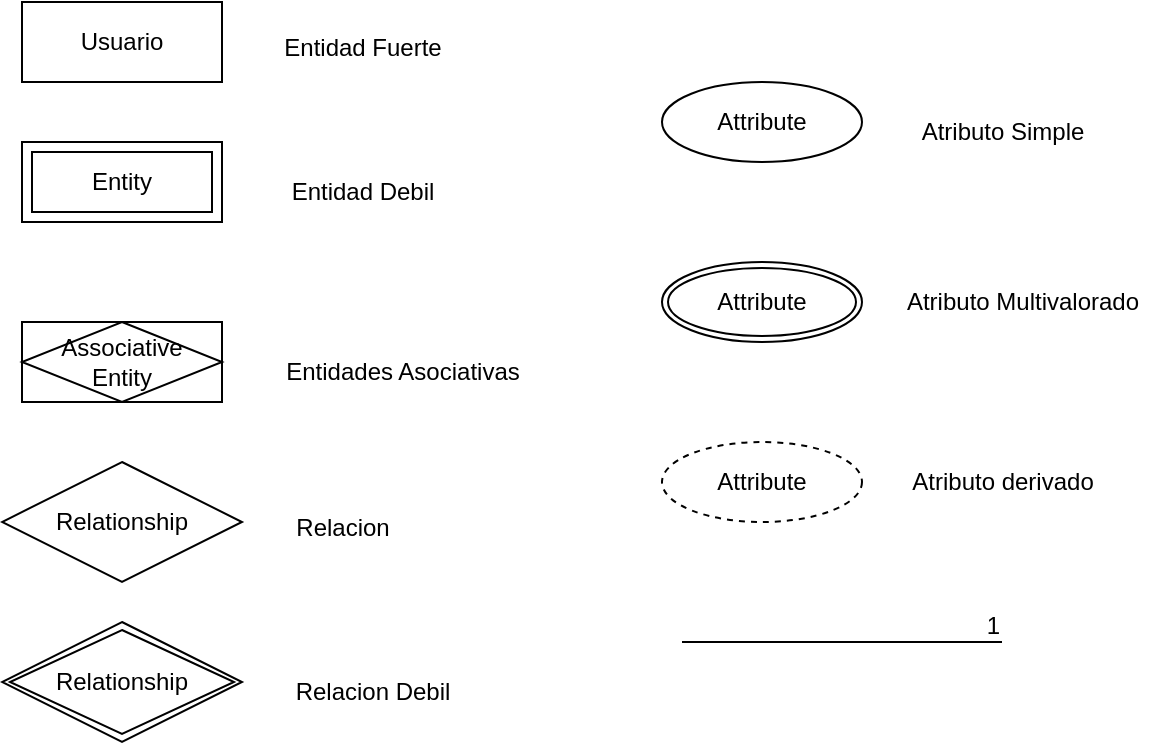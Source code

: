 <mxfile version="22.0.0" type="github" pages="3">
  <diagram name="Simbolos_ER" id="cVkjtcBAUF7eC8NxDQug">
    <mxGraphModel dx="1434" dy="737" grid="1" gridSize="10" guides="1" tooltips="1" connect="1" arrows="1" fold="1" page="1" pageScale="1" pageWidth="827" pageHeight="1169" math="0" shadow="0">
      <root>
        <mxCell id="0" />
        <mxCell id="1" parent="0" />
        <mxCell id="m02qpI_CYT4nxHyqX9F4-1" value="Usuario" style="whiteSpace=wrap;html=1;align=center;" parent="1" vertex="1">
          <mxGeometry x="70" y="120" width="100" height="40" as="geometry" />
        </mxCell>
        <mxCell id="m02qpI_CYT4nxHyqX9F4-2" value="Entidad Fuerte" style="text;html=1;align=center;verticalAlign=middle;resizable=0;points=[];autosize=1;strokeColor=none;fillColor=none;" parent="1" vertex="1">
          <mxGeometry x="190" y="128" width="100" height="30" as="geometry" />
        </mxCell>
        <mxCell id="m02qpI_CYT4nxHyqX9F4-3" value="Entity" style="shape=ext;margin=3;double=1;whiteSpace=wrap;html=1;align=center;" parent="1" vertex="1">
          <mxGeometry x="70" y="190" width="100" height="40" as="geometry" />
        </mxCell>
        <mxCell id="m02qpI_CYT4nxHyqX9F4-5" value="Entidad Debil" style="text;html=1;align=center;verticalAlign=middle;resizable=0;points=[];autosize=1;strokeColor=none;fillColor=none;" parent="1" vertex="1">
          <mxGeometry x="195" y="200" width="90" height="30" as="geometry" />
        </mxCell>
        <mxCell id="m02qpI_CYT4nxHyqX9F4-6" value="Associative&#xa;Entity" style="shape=associativeEntity;whiteSpace=wrap;html=1;align=center;" parent="1" vertex="1">
          <mxGeometry x="70" y="280" width="100" height="40" as="geometry" />
        </mxCell>
        <mxCell id="m02qpI_CYT4nxHyqX9F4-7" value="Entidades Asociativas" style="text;html=1;align=center;verticalAlign=middle;resizable=0;points=[];autosize=1;strokeColor=none;fillColor=none;" parent="1" vertex="1">
          <mxGeometry x="190" y="290" width="140" height="30" as="geometry" />
        </mxCell>
        <mxCell id="m02qpI_CYT4nxHyqX9F4-8" value="Relationship" style="shape=rhombus;double=1;perimeter=rhombusPerimeter;whiteSpace=wrap;html=1;align=center;" parent="1" vertex="1">
          <mxGeometry x="60" y="430" width="120" height="60" as="geometry" />
        </mxCell>
        <mxCell id="m02qpI_CYT4nxHyqX9F4-9" value="Relacion Debil" style="text;html=1;align=center;verticalAlign=middle;resizable=0;points=[];autosize=1;strokeColor=none;fillColor=none;" parent="1" vertex="1">
          <mxGeometry x="195" y="450" width="100" height="30" as="geometry" />
        </mxCell>
        <mxCell id="m02qpI_CYT4nxHyqX9F4-10" value="Relationship" style="shape=rhombus;perimeter=rhombusPerimeter;whiteSpace=wrap;html=1;align=center;" parent="1" vertex="1">
          <mxGeometry x="60" y="350" width="120" height="60" as="geometry" />
        </mxCell>
        <mxCell id="m02qpI_CYT4nxHyqX9F4-11" value="Relacion" style="text;html=1;align=center;verticalAlign=middle;resizable=0;points=[];autosize=1;strokeColor=none;fillColor=none;" parent="1" vertex="1">
          <mxGeometry x="195" y="368" width="70" height="30" as="geometry" />
        </mxCell>
        <mxCell id="m02qpI_CYT4nxHyqX9F4-12" value="Attribute" style="ellipse;whiteSpace=wrap;html=1;align=center;" parent="1" vertex="1">
          <mxGeometry x="390" y="160" width="100" height="40" as="geometry" />
        </mxCell>
        <mxCell id="m02qpI_CYT4nxHyqX9F4-13" value="Atributo Simple" style="text;html=1;align=center;verticalAlign=middle;resizable=0;points=[];autosize=1;strokeColor=none;fillColor=none;" parent="1" vertex="1">
          <mxGeometry x="510" y="170" width="100" height="30" as="geometry" />
        </mxCell>
        <mxCell id="m02qpI_CYT4nxHyqX9F4-15" value="Attribute" style="ellipse;shape=doubleEllipse;margin=3;whiteSpace=wrap;html=1;align=center;" parent="1" vertex="1">
          <mxGeometry x="390" y="250" width="100" height="40" as="geometry" />
        </mxCell>
        <mxCell id="m02qpI_CYT4nxHyqX9F4-16" value="Atributo Multivalorado" style="text;html=1;align=center;verticalAlign=middle;resizable=0;points=[];autosize=1;strokeColor=none;fillColor=none;" parent="1" vertex="1">
          <mxGeometry x="500" y="255" width="140" height="30" as="geometry" />
        </mxCell>
        <mxCell id="m02qpI_CYT4nxHyqX9F4-17" value="Attribute" style="ellipse;whiteSpace=wrap;html=1;align=center;dashed=1;" parent="1" vertex="1">
          <mxGeometry x="390" y="340" width="100" height="40" as="geometry" />
        </mxCell>
        <mxCell id="m02qpI_CYT4nxHyqX9F4-18" value="Atributo derivado" style="text;html=1;align=center;verticalAlign=middle;resizable=0;points=[];autosize=1;strokeColor=none;fillColor=none;" parent="1" vertex="1">
          <mxGeometry x="505" y="345" width="110" height="30" as="geometry" />
        </mxCell>
        <mxCell id="m02qpI_CYT4nxHyqX9F4-19" value="" style="endArrow=none;html=1;rounded=0;" parent="1" edge="1">
          <mxGeometry relative="1" as="geometry">
            <mxPoint x="400" y="440" as="sourcePoint" />
            <mxPoint x="560" y="440" as="targetPoint" />
          </mxGeometry>
        </mxCell>
        <mxCell id="m02qpI_CYT4nxHyqX9F4-20" value="1" style="resizable=0;html=1;whiteSpace=wrap;align=right;verticalAlign=bottom;" parent="m02qpI_CYT4nxHyqX9F4-19" connectable="0" vertex="1">
          <mxGeometry x="1" relative="1" as="geometry" />
        </mxCell>
      </root>
    </mxGraphModel>
  </diagram>
  <diagram id="RIgu0sS2JTLp9x1RoxWl" name="Modelo_ER">
    <mxGraphModel dx="2261" dy="737" grid="1" gridSize="10" guides="1" tooltips="1" connect="1" arrows="1" fold="1" page="1" pageScale="1" pageWidth="827" pageHeight="1169" math="0" shadow="0">
      <root>
        <mxCell id="0" />
        <mxCell id="1" parent="0" />
        <mxCell id="0bzKs-4Wt9bocNh66Tw7-1" value="Usuario" style="whiteSpace=wrap;html=1;align=center;" parent="1" vertex="1">
          <mxGeometry x="-140" y="320" width="100" height="40" as="geometry" />
        </mxCell>
        <mxCell id="0bzKs-4Wt9bocNh66Tw7-7" style="edgeStyle=orthogonalEdgeStyle;rounded=0;orthogonalLoop=1;jettySize=auto;html=1;entryX=0;entryY=0.5;entryDx=0;entryDy=0;endArrow=none;endFill=0;" parent="1" source="0bzKs-4Wt9bocNh66Tw7-3" target="0bzKs-4Wt9bocNh66Tw7-1" edge="1">
          <mxGeometry relative="1" as="geometry" />
        </mxCell>
        <mxCell id="0bzKs-4Wt9bocNh66Tw7-3" value="Nombre" style="ellipse;whiteSpace=wrap;html=1;align=center;" parent="1" vertex="1">
          <mxGeometry x="-210" y="260" width="100" height="40" as="geometry" />
        </mxCell>
        <mxCell id="0bzKs-4Wt9bocNh66Tw7-8" style="edgeStyle=orthogonalEdgeStyle;rounded=0;orthogonalLoop=1;jettySize=auto;html=1;entryX=0.6;entryY=0;entryDx=0;entryDy=0;entryPerimeter=0;endArrow=none;endFill=0;" parent="1" source="0bzKs-4Wt9bocNh66Tw7-4" target="0bzKs-4Wt9bocNh66Tw7-1" edge="1">
          <mxGeometry relative="1" as="geometry" />
        </mxCell>
        <mxCell id="0bzKs-4Wt9bocNh66Tw7-4" value="ApellidoP" style="ellipse;whiteSpace=wrap;html=1;align=center;" parent="1" vertex="1">
          <mxGeometry x="-130" y="210" width="100" height="40" as="geometry" />
        </mxCell>
        <mxCell id="0bzKs-4Wt9bocNh66Tw7-9" style="edgeStyle=orthogonalEdgeStyle;rounded=0;orthogonalLoop=1;jettySize=auto;html=1;entryX=0.8;entryY=-0.01;entryDx=0;entryDy=0;entryPerimeter=0;endArrow=none;endFill=0;" parent="1" source="0bzKs-4Wt9bocNh66Tw7-5" target="0bzKs-4Wt9bocNh66Tw7-1" edge="1">
          <mxGeometry relative="1" as="geometry">
            <Array as="points">
              <mxPoint x="40" y="270" />
              <mxPoint x="-60" y="270" />
            </Array>
          </mxGeometry>
        </mxCell>
        <mxCell id="0bzKs-4Wt9bocNh66Tw7-5" value="ApellidoM" style="ellipse;whiteSpace=wrap;html=1;align=center;" parent="1" vertex="1">
          <mxGeometry x="-10" y="220" width="100" height="40" as="geometry" />
        </mxCell>
        <mxCell id="0bzKs-4Wt9bocNh66Tw7-11" style="edgeStyle=orthogonalEdgeStyle;rounded=0;orthogonalLoop=1;jettySize=auto;html=1;entryX=0;entryY=0.5;entryDx=0;entryDy=0;endArrow=none;endFill=0;" parent="1" source="0bzKs-4Wt9bocNh66Tw7-10" target="0bzKs-4Wt9bocNh66Tw7-1" edge="1">
          <mxGeometry relative="1" as="geometry" />
        </mxCell>
        <mxCell id="0bzKs-4Wt9bocNh66Tw7-10" value="&lt;span style=&quot;border-bottom: 1px dotted&quot;&gt;Id_Usuario&lt;/span&gt;" style="ellipse;whiteSpace=wrap;html=1;align=center;" parent="1" vertex="1">
          <mxGeometry x="-310" y="320" width="100" height="40" as="geometry" />
        </mxCell>
        <mxCell id="ul-bLgWcEzjLNehGDBCW-4" style="edgeStyle=orthogonalEdgeStyle;rounded=0;orthogonalLoop=1;jettySize=auto;html=1;entryX=1;entryY=0.5;entryDx=0;entryDy=0;endArrow=none;endFill=0;" edge="1" parent="1" source="ul-bLgWcEzjLNehGDBCW-3" target="0bzKs-4Wt9bocNh66Tw7-1">
          <mxGeometry relative="1" as="geometry" />
        </mxCell>
        <mxCell id="ul-bLgWcEzjLNehGDBCW-3" value="imagen" style="ellipse;shape=doubleEllipse;margin=3;whiteSpace=wrap;html=1;align=center;" vertex="1" parent="1">
          <mxGeometry x="30" y="290" width="100" height="40" as="geometry" />
        </mxCell>
        <mxCell id="ul-bLgWcEzjLNehGDBCW-6" style="edgeStyle=orthogonalEdgeStyle;rounded=0;orthogonalLoop=1;jettySize=auto;html=1;entryX=1;entryY=0.5;entryDx=0;entryDy=0;endArrow=none;endFill=0;" edge="1" parent="1" source="ul-bLgWcEzjLNehGDBCW-5" target="0bzKs-4Wt9bocNh66Tw7-1">
          <mxGeometry relative="1" as="geometry" />
        </mxCell>
        <mxCell id="ul-bLgWcEzjLNehGDBCW-5" value="UserName" style="ellipse;whiteSpace=wrap;html=1;align=center;" vertex="1" parent="1">
          <mxGeometry x="30" y="370" width="100" height="40" as="geometry" />
        </mxCell>
        <mxCell id="ul-bLgWcEzjLNehGDBCW-8" style="edgeStyle=orthogonalEdgeStyle;rounded=0;orthogonalLoop=1;jettySize=auto;html=1;entryX=1;entryY=0.5;entryDx=0;entryDy=0;endArrow=none;endFill=0;" edge="1" parent="1" source="ul-bLgWcEzjLNehGDBCW-7" target="0bzKs-4Wt9bocNh66Tw7-1">
          <mxGeometry relative="1" as="geometry">
            <Array as="points">
              <mxPoint x="-10" y="450" />
              <mxPoint x="-10" y="340" />
            </Array>
          </mxGeometry>
        </mxCell>
        <mxCell id="ul-bLgWcEzjLNehGDBCW-7" value="Password" style="ellipse;whiteSpace=wrap;html=1;align=center;" vertex="1" parent="1">
          <mxGeometry x="40" y="430" width="100" height="40" as="geometry" />
        </mxCell>
        <mxCell id="ul-bLgWcEzjLNehGDBCW-19" style="edgeStyle=orthogonalEdgeStyle;rounded=0;orthogonalLoop=1;jettySize=auto;html=1;entryX=0;entryY=0.5;entryDx=0;entryDy=0;endArrow=none;endFill=0;" edge="1" parent="1" source="ul-bLgWcEzjLNehGDBCW-9" target="ul-bLgWcEzjLNehGDBCW-17">
          <mxGeometry relative="1" as="geometry" />
        </mxCell>
        <mxCell id="ul-bLgWcEzjLNehGDBCW-9" value="TUsuario" style="whiteSpace=wrap;html=1;align=center;" vertex="1" parent="1">
          <mxGeometry x="-210" y="740" width="100" height="40" as="geometry" />
        </mxCell>
        <mxCell id="ul-bLgWcEzjLNehGDBCW-16" style="edgeStyle=orthogonalEdgeStyle;rounded=0;orthogonalLoop=1;jettySize=auto;html=1;entryX=0;entryY=0.5;entryDx=0;entryDy=0;endArrow=none;endFill=0;" edge="1" parent="1" source="ul-bLgWcEzjLNehGDBCW-11" target="ul-bLgWcEzjLNehGDBCW-9">
          <mxGeometry relative="1" as="geometry" />
        </mxCell>
        <mxCell id="ul-bLgWcEzjLNehGDBCW-11" value="&lt;span style=&quot;border-bottom: 1px dotted&quot;&gt;Id_TUsuario&lt;/span&gt;" style="ellipse;whiteSpace=wrap;html=1;align=center;" vertex="1" parent="1">
          <mxGeometry x="-360" y="740" width="100" height="40" as="geometry" />
        </mxCell>
        <mxCell id="ul-bLgWcEzjLNehGDBCW-13" style="edgeStyle=orthogonalEdgeStyle;rounded=0;orthogonalLoop=1;jettySize=auto;html=1;entryX=0.5;entryY=0;entryDx=0;entryDy=0;endArrow=none;endFill=0;" edge="1" parent="1" source="ul-bLgWcEzjLNehGDBCW-12" target="ul-bLgWcEzjLNehGDBCW-9">
          <mxGeometry relative="1" as="geometry" />
        </mxCell>
        <mxCell id="ul-bLgWcEzjLNehGDBCW-12" value="&lt;span style=&quot;border-bottom: 1px dotted&quot;&gt;Id_Usuario&lt;/span&gt;" style="ellipse;whiteSpace=wrap;html=1;align=center;" vertex="1" parent="1">
          <mxGeometry x="-320" y="670" width="100" height="40" as="geometry" />
        </mxCell>
        <mxCell id="ul-bLgWcEzjLNehGDBCW-15" value="Fk" style="text;strokeColor=none;fillColor=none;spacingLeft=4;spacingRight=4;overflow=hidden;rotatable=0;points=[[0,0.5],[1,0.5]];portConstraint=eastwest;fontSize=12;whiteSpace=wrap;html=1;" vertex="1" parent="1">
          <mxGeometry x="-210" y="670" width="40" height="30" as="geometry" />
        </mxCell>
        <mxCell id="ul-bLgWcEzjLNehGDBCW-17" value="Descripcion" style="ellipse;whiteSpace=wrap;html=1;align=center;" vertex="1" parent="1">
          <mxGeometry x="-40" y="740" width="100" height="40" as="geometry" />
        </mxCell>
        <mxCell id="ul-bLgWcEzjLNehGDBCW-24" style="edgeStyle=orthogonalEdgeStyle;rounded=0;orthogonalLoop=1;jettySize=auto;html=1;exitX=0.5;exitY=1;exitDx=0;exitDy=0;endArrow=baseDash;endFill=0;startArrow=baseDash;startFill=0;" edge="1" parent="1" source="ul-bLgWcEzjLNehGDBCW-20">
          <mxGeometry relative="1" as="geometry">
            <mxPoint x="-160" y="740" as="targetPoint" />
            <Array as="points">
              <mxPoint x="-100" y="665" />
              <mxPoint x="-159" y="665" />
            </Array>
          </mxGeometry>
        </mxCell>
        <mxCell id="ul-bLgWcEzjLNehGDBCW-20" value="tiene" style="shape=rhombus;perimeter=rhombusPerimeter;whiteSpace=wrap;html=1;align=center;" vertex="1" parent="1">
          <mxGeometry x="-160" y="530" width="120" height="60" as="geometry" />
        </mxCell>
        <mxCell id="ul-bLgWcEzjLNehGDBCW-23" style="edgeStyle=orthogonalEdgeStyle;rounded=0;orthogonalLoop=1;jettySize=auto;html=1;endArrow=baseDash;endFill=0;startArrow=baseDash;startFill=0;" edge="1" parent="1" source="ul-bLgWcEzjLNehGDBCW-20" target="0bzKs-4Wt9bocNh66Tw7-1">
          <mxGeometry relative="1" as="geometry">
            <Array as="points">
              <mxPoint x="-100" y="445" />
              <mxPoint x="-90" y="445" />
            </Array>
          </mxGeometry>
        </mxCell>
        <mxCell id="PXQCIEbGpo91oYwYDE__-2" style="edgeStyle=orthogonalEdgeStyle;rounded=0;orthogonalLoop=1;jettySize=auto;html=1;endArrow=none;endFill=0;" edge="1" parent="1" source="PXQCIEbGpo91oYwYDE__-1">
          <mxGeometry relative="1" as="geometry">
            <mxPoint x="-90" y="360" as="targetPoint" />
          </mxGeometry>
        </mxCell>
        <mxCell id="PXQCIEbGpo91oYwYDE__-1" value="&lt;span style=&quot;border-bottom: 1px dotted&quot;&gt;Id_TUsuario&lt;/span&gt;" style="ellipse;whiteSpace=wrap;html=1;align=center;" vertex="1" parent="1">
          <mxGeometry x="-290" y="390" width="100" height="40" as="geometry" />
        </mxCell>
      </root>
    </mxGraphModel>
  </diagram>
  <diagram id="aNYn405VpwIf-OyffdiC" name="Modelo RE">
    <mxGraphModel dx="1434" dy="737" grid="1" gridSize="10" guides="1" tooltips="1" connect="1" arrows="1" fold="1" page="1" pageScale="1" pageWidth="827" pageHeight="1169" math="0" shadow="0">
      <root>
        <mxCell id="0" />
        <mxCell id="1" parent="0" />
        <mxCell id="Hv20LdflIIcApQNVloJD-1" value="usuario" style="shape=table;startSize=30;container=1;collapsible=1;childLayout=tableLayout;fixedRows=1;rowLines=0;fontStyle=1;align=center;resizeLast=1;html=1;" vertex="1" parent="1">
          <mxGeometry x="130" y="170" width="180" height="270" as="geometry" />
        </mxCell>
        <mxCell id="Hv20LdflIIcApQNVloJD-2" value="" style="shape=tableRow;horizontal=0;startSize=0;swimlaneHead=0;swimlaneBody=0;fillColor=none;collapsible=0;dropTarget=0;points=[[0,0.5],[1,0.5]];portConstraint=eastwest;top=0;left=0;right=0;bottom=1;" vertex="1" parent="Hv20LdflIIcApQNVloJD-1">
          <mxGeometry y="30" width="180" height="30" as="geometry" />
        </mxCell>
        <mxCell id="Hv20LdflIIcApQNVloJD-3" value="PK" style="shape=partialRectangle;connectable=0;fillColor=none;top=0;left=0;bottom=0;right=0;fontStyle=1;overflow=hidden;whiteSpace=wrap;html=1;" vertex="1" parent="Hv20LdflIIcApQNVloJD-2">
          <mxGeometry width="30" height="30" as="geometry">
            <mxRectangle width="30" height="30" as="alternateBounds" />
          </mxGeometry>
        </mxCell>
        <mxCell id="Hv20LdflIIcApQNVloJD-4" value="Id_Usuario" style="shape=partialRectangle;connectable=0;fillColor=none;top=0;left=0;bottom=0;right=0;align=left;spacingLeft=6;fontStyle=5;overflow=hidden;whiteSpace=wrap;html=1;" vertex="1" parent="Hv20LdflIIcApQNVloJD-2">
          <mxGeometry x="30" width="150" height="30" as="geometry">
            <mxRectangle width="150" height="30" as="alternateBounds" />
          </mxGeometry>
        </mxCell>
        <mxCell id="Hv20LdflIIcApQNVloJD-5" value="" style="shape=tableRow;horizontal=0;startSize=0;swimlaneHead=0;swimlaneBody=0;fillColor=none;collapsible=0;dropTarget=0;points=[[0,0.5],[1,0.5]];portConstraint=eastwest;top=0;left=0;right=0;bottom=0;" vertex="1" parent="Hv20LdflIIcApQNVloJD-1">
          <mxGeometry y="60" width="180" height="30" as="geometry" />
        </mxCell>
        <mxCell id="Hv20LdflIIcApQNVloJD-6" value="" style="shape=partialRectangle;connectable=0;fillColor=none;top=0;left=0;bottom=0;right=0;editable=1;overflow=hidden;whiteSpace=wrap;html=1;" vertex="1" parent="Hv20LdflIIcApQNVloJD-5">
          <mxGeometry width="30" height="30" as="geometry">
            <mxRectangle width="30" height="30" as="alternateBounds" />
          </mxGeometry>
        </mxCell>
        <mxCell id="Hv20LdflIIcApQNVloJD-7" value="Nombre" style="shape=partialRectangle;connectable=0;fillColor=none;top=0;left=0;bottom=0;right=0;align=left;spacingLeft=6;overflow=hidden;whiteSpace=wrap;html=1;" vertex="1" parent="Hv20LdflIIcApQNVloJD-5">
          <mxGeometry x="30" width="150" height="30" as="geometry">
            <mxRectangle width="150" height="30" as="alternateBounds" />
          </mxGeometry>
        </mxCell>
        <mxCell id="Hv20LdflIIcApQNVloJD-8" value="" style="shape=tableRow;horizontal=0;startSize=0;swimlaneHead=0;swimlaneBody=0;fillColor=none;collapsible=0;dropTarget=0;points=[[0,0.5],[1,0.5]];portConstraint=eastwest;top=0;left=0;right=0;bottom=0;" vertex="1" parent="Hv20LdflIIcApQNVloJD-1">
          <mxGeometry y="90" width="180" height="30" as="geometry" />
        </mxCell>
        <mxCell id="Hv20LdflIIcApQNVloJD-9" value="" style="shape=partialRectangle;connectable=0;fillColor=none;top=0;left=0;bottom=0;right=0;editable=1;overflow=hidden;whiteSpace=wrap;html=1;" vertex="1" parent="Hv20LdflIIcApQNVloJD-8">
          <mxGeometry width="30" height="30" as="geometry">
            <mxRectangle width="30" height="30" as="alternateBounds" />
          </mxGeometry>
        </mxCell>
        <mxCell id="Hv20LdflIIcApQNVloJD-10" value="ApellidoP" style="shape=partialRectangle;connectable=0;fillColor=none;top=0;left=0;bottom=0;right=0;align=left;spacingLeft=6;overflow=hidden;whiteSpace=wrap;html=1;" vertex="1" parent="Hv20LdflIIcApQNVloJD-8">
          <mxGeometry x="30" width="150" height="30" as="geometry">
            <mxRectangle width="150" height="30" as="alternateBounds" />
          </mxGeometry>
        </mxCell>
        <mxCell id="Hv20LdflIIcApQNVloJD-11" value="" style="shape=tableRow;horizontal=0;startSize=0;swimlaneHead=0;swimlaneBody=0;fillColor=none;collapsible=0;dropTarget=0;points=[[0,0.5],[1,0.5]];portConstraint=eastwest;top=0;left=0;right=0;bottom=0;" vertex="1" parent="Hv20LdflIIcApQNVloJD-1">
          <mxGeometry y="120" width="180" height="30" as="geometry" />
        </mxCell>
        <mxCell id="Hv20LdflIIcApQNVloJD-12" value="" style="shape=partialRectangle;connectable=0;fillColor=none;top=0;left=0;bottom=0;right=0;editable=1;overflow=hidden;whiteSpace=wrap;html=1;" vertex="1" parent="Hv20LdflIIcApQNVloJD-11">
          <mxGeometry width="30" height="30" as="geometry">
            <mxRectangle width="30" height="30" as="alternateBounds" />
          </mxGeometry>
        </mxCell>
        <mxCell id="Hv20LdflIIcApQNVloJD-13" value="ApellidoM" style="shape=partialRectangle;connectable=0;fillColor=none;top=0;left=0;bottom=0;right=0;align=left;spacingLeft=6;overflow=hidden;whiteSpace=wrap;html=1;" vertex="1" parent="Hv20LdflIIcApQNVloJD-11">
          <mxGeometry x="30" width="150" height="30" as="geometry">
            <mxRectangle width="150" height="30" as="alternateBounds" />
          </mxGeometry>
        </mxCell>
        <mxCell id="kg_wzmpMgSRVNBPegRBi-1" value="" style="shape=tableRow;horizontal=0;startSize=0;swimlaneHead=0;swimlaneBody=0;fillColor=none;collapsible=0;dropTarget=0;points=[[0,0.5],[1,0.5]];portConstraint=eastwest;top=0;left=0;right=0;bottom=0;" vertex="1" parent="Hv20LdflIIcApQNVloJD-1">
          <mxGeometry y="150" width="180" height="30" as="geometry" />
        </mxCell>
        <mxCell id="kg_wzmpMgSRVNBPegRBi-2" value="" style="shape=partialRectangle;connectable=0;fillColor=none;top=0;left=0;bottom=0;right=0;editable=1;overflow=hidden;whiteSpace=wrap;html=1;" vertex="1" parent="kg_wzmpMgSRVNBPegRBi-1">
          <mxGeometry width="30" height="30" as="geometry">
            <mxRectangle width="30" height="30" as="alternateBounds" />
          </mxGeometry>
        </mxCell>
        <mxCell id="kg_wzmpMgSRVNBPegRBi-3" value="UserName" style="shape=partialRectangle;connectable=0;fillColor=none;top=0;left=0;bottom=0;right=0;align=left;spacingLeft=6;overflow=hidden;whiteSpace=wrap;html=1;" vertex="1" parent="kg_wzmpMgSRVNBPegRBi-1">
          <mxGeometry x="30" width="150" height="30" as="geometry">
            <mxRectangle width="150" height="30" as="alternateBounds" />
          </mxGeometry>
        </mxCell>
        <mxCell id="kg_wzmpMgSRVNBPegRBi-4" value="" style="shape=tableRow;horizontal=0;startSize=0;swimlaneHead=0;swimlaneBody=0;fillColor=none;collapsible=0;dropTarget=0;points=[[0,0.5],[1,0.5]];portConstraint=eastwest;top=0;left=0;right=0;bottom=0;" vertex="1" parent="Hv20LdflIIcApQNVloJD-1">
          <mxGeometry y="180" width="180" height="30" as="geometry" />
        </mxCell>
        <mxCell id="kg_wzmpMgSRVNBPegRBi-5" value="" style="shape=partialRectangle;connectable=0;fillColor=none;top=0;left=0;bottom=0;right=0;editable=1;overflow=hidden;whiteSpace=wrap;html=1;" vertex="1" parent="kg_wzmpMgSRVNBPegRBi-4">
          <mxGeometry width="30" height="30" as="geometry">
            <mxRectangle width="30" height="30" as="alternateBounds" />
          </mxGeometry>
        </mxCell>
        <mxCell id="kg_wzmpMgSRVNBPegRBi-6" value="Password" style="shape=partialRectangle;connectable=0;fillColor=none;top=0;left=0;bottom=0;right=0;align=left;spacingLeft=6;overflow=hidden;whiteSpace=wrap;html=1;" vertex="1" parent="kg_wzmpMgSRVNBPegRBi-4">
          <mxGeometry x="30" width="150" height="30" as="geometry">
            <mxRectangle width="150" height="30" as="alternateBounds" />
          </mxGeometry>
        </mxCell>
        <mxCell id="u2ovWTXdq78CGXPYGeH5-1" value="" style="shape=tableRow;horizontal=0;startSize=0;swimlaneHead=0;swimlaneBody=0;fillColor=none;collapsible=0;dropTarget=0;points=[[0,0.5],[1,0.5]];portConstraint=eastwest;top=0;left=0;right=0;bottom=0;" vertex="1" parent="Hv20LdflIIcApQNVloJD-1">
          <mxGeometry y="210" width="180" height="30" as="geometry" />
        </mxCell>
        <mxCell id="u2ovWTXdq78CGXPYGeH5-2" value="" style="shape=partialRectangle;connectable=0;fillColor=none;top=0;left=0;bottom=0;right=0;editable=1;overflow=hidden;whiteSpace=wrap;html=1;" vertex="1" parent="u2ovWTXdq78CGXPYGeH5-1">
          <mxGeometry width="30" height="30" as="geometry">
            <mxRectangle width="30" height="30" as="alternateBounds" />
          </mxGeometry>
        </mxCell>
        <mxCell id="u2ovWTXdq78CGXPYGeH5-3" value="Imagen" style="shape=partialRectangle;connectable=0;fillColor=none;top=0;left=0;bottom=0;right=0;align=left;spacingLeft=6;overflow=hidden;whiteSpace=wrap;html=1;" vertex="1" parent="u2ovWTXdq78CGXPYGeH5-1">
          <mxGeometry x="30" width="150" height="30" as="geometry">
            <mxRectangle width="150" height="30" as="alternateBounds" />
          </mxGeometry>
        </mxCell>
        <mxCell id="n8RbR3gNPiDHtGTxdB9M-1" value="" style="shape=tableRow;horizontal=0;startSize=0;swimlaneHead=0;swimlaneBody=0;fillColor=none;collapsible=0;dropTarget=0;points=[[0,0.5],[1,0.5]];portConstraint=eastwest;top=0;left=0;right=0;bottom=0;" vertex="1" parent="Hv20LdflIIcApQNVloJD-1">
          <mxGeometry y="240" width="180" height="30" as="geometry" />
        </mxCell>
        <mxCell id="n8RbR3gNPiDHtGTxdB9M-2" value="" style="shape=partialRectangle;connectable=0;fillColor=none;top=0;left=0;bottom=0;right=0;editable=1;overflow=hidden;whiteSpace=wrap;html=1;" vertex="1" parent="n8RbR3gNPiDHtGTxdB9M-1">
          <mxGeometry width="30" height="30" as="geometry">
            <mxRectangle width="30" height="30" as="alternateBounds" />
          </mxGeometry>
        </mxCell>
        <mxCell id="n8RbR3gNPiDHtGTxdB9M-3" value="Id_Tusuario" style="shape=partialRectangle;connectable=0;fillColor=none;top=0;left=0;bottom=0;right=0;align=left;spacingLeft=6;overflow=hidden;whiteSpace=wrap;html=1;" vertex="1" parent="n8RbR3gNPiDHtGTxdB9M-1">
          <mxGeometry x="30" width="150" height="30" as="geometry">
            <mxRectangle width="150" height="30" as="alternateBounds" />
          </mxGeometry>
        </mxCell>
        <mxCell id="2LCeR6hDmiwWpaevYrQh-4" value="Int" style="text;html=1;align=center;verticalAlign=middle;resizable=0;points=[];autosize=1;strokeColor=none;fillColor=none;" vertex="1" parent="1">
          <mxGeometry x="80" y="198" width="40" height="30" as="geometry" />
        </mxCell>
        <mxCell id="QjHxfhZz_MWx7zA6xXd_-1" value="Varchar(55)&amp;nbsp;" style="text;html=1;align=center;verticalAlign=middle;resizable=0;points=[];autosize=1;strokeColor=none;fillColor=none;" vertex="1" parent="1">
          <mxGeometry x="50" y="229" width="90" height="30" as="geometry" />
        </mxCell>
        <mxCell id="QjHxfhZz_MWx7zA6xXd_-2" value="Varchar(55)&amp;nbsp;" style="text;html=1;align=center;verticalAlign=middle;resizable=0;points=[];autosize=1;strokeColor=none;fillColor=none;" vertex="1" parent="1">
          <mxGeometry x="50" y="260" width="90" height="30" as="geometry" />
        </mxCell>
        <mxCell id="u2ovWTXdq78CGXPYGeH5-4" value="Varchar(55)&amp;nbsp;" style="text;html=1;align=center;verticalAlign=middle;resizable=0;points=[];autosize=1;strokeColor=none;fillColor=none;" vertex="1" parent="1">
          <mxGeometry x="50" y="290" width="90" height="30" as="geometry" />
        </mxCell>
        <mxCell id="u2ovWTXdq78CGXPYGeH5-5" value="Varchar(55)&amp;nbsp;" style="text;html=1;align=center;verticalAlign=middle;resizable=0;points=[];autosize=1;strokeColor=none;fillColor=none;" vertex="1" parent="1">
          <mxGeometry x="50" y="320" width="90" height="30" as="geometry" />
        </mxCell>
        <mxCell id="u2ovWTXdq78CGXPYGeH5-6" value="Varchar(255)&amp;nbsp;" style="text;html=1;align=center;verticalAlign=middle;resizable=0;points=[];autosize=1;strokeColor=none;fillColor=none;" vertex="1" parent="1">
          <mxGeometry x="40" y="350" width="100" height="30" as="geometry" />
        </mxCell>
        <mxCell id="u2ovWTXdq78CGXPYGeH5-7" value="Varchar(255)&amp;nbsp;" style="text;html=1;align=center;verticalAlign=middle;resizable=0;points=[];autosize=1;strokeColor=none;fillColor=none;" vertex="1" parent="1">
          <mxGeometry x="40" y="380" width="100" height="30" as="geometry" />
        </mxCell>
        <mxCell id="n8RbR3gNPiDHtGTxdB9M-4" value="FK" style="shape=partialRectangle;connectable=0;fillColor=none;top=0;left=0;bottom=0;right=0;fontStyle=1;overflow=hidden;whiteSpace=wrap;html=1;" vertex="1" parent="1">
          <mxGeometry x="130" y="410" width="30" height="30" as="geometry">
            <mxRectangle width="30" height="30" as="alternateBounds" />
          </mxGeometry>
        </mxCell>
        <mxCell id="n8RbR3gNPiDHtGTxdB9M-5" value="Int" style="text;html=1;align=center;verticalAlign=middle;resizable=0;points=[];autosize=1;strokeColor=none;fillColor=none;" vertex="1" parent="1">
          <mxGeometry x="90" y="410" width="40" height="30" as="geometry" />
        </mxCell>
        <mxCell id="Av43mC-0wbzD8uCjvuPC-1" value="Tusuario" style="shape=table;startSize=30;container=1;collapsible=1;childLayout=tableLayout;fixedRows=1;rowLines=0;fontStyle=1;align=center;resizeLast=1;html=1;" vertex="1" parent="1">
          <mxGeometry x="370" y="330" width="180" height="150" as="geometry" />
        </mxCell>
        <mxCell id="Av43mC-0wbzD8uCjvuPC-2" value="" style="shape=tableRow;horizontal=0;startSize=0;swimlaneHead=0;swimlaneBody=0;fillColor=none;collapsible=0;dropTarget=0;points=[[0,0.5],[1,0.5]];portConstraint=eastwest;top=0;left=0;right=0;bottom=1;" vertex="1" parent="Av43mC-0wbzD8uCjvuPC-1">
          <mxGeometry y="30" width="180" height="30" as="geometry" />
        </mxCell>
        <mxCell id="Av43mC-0wbzD8uCjvuPC-3" value="PK" style="shape=partialRectangle;connectable=0;fillColor=none;top=0;left=0;bottom=0;right=0;fontStyle=1;overflow=hidden;whiteSpace=wrap;html=1;" vertex="1" parent="Av43mC-0wbzD8uCjvuPC-2">
          <mxGeometry width="30" height="30" as="geometry">
            <mxRectangle width="30" height="30" as="alternateBounds" />
          </mxGeometry>
        </mxCell>
        <mxCell id="Av43mC-0wbzD8uCjvuPC-4" value="Id_Tusuario" style="shape=partialRectangle;connectable=0;fillColor=none;top=0;left=0;bottom=0;right=0;align=left;spacingLeft=6;fontStyle=5;overflow=hidden;whiteSpace=wrap;html=1;" vertex="1" parent="Av43mC-0wbzD8uCjvuPC-2">
          <mxGeometry x="30" width="150" height="30" as="geometry">
            <mxRectangle width="150" height="30" as="alternateBounds" />
          </mxGeometry>
        </mxCell>
        <mxCell id="Av43mC-0wbzD8uCjvuPC-5" value="" style="shape=tableRow;horizontal=0;startSize=0;swimlaneHead=0;swimlaneBody=0;fillColor=none;collapsible=0;dropTarget=0;points=[[0,0.5],[1,0.5]];portConstraint=eastwest;top=0;left=0;right=0;bottom=0;" vertex="1" parent="Av43mC-0wbzD8uCjvuPC-1">
          <mxGeometry y="60" width="180" height="30" as="geometry" />
        </mxCell>
        <mxCell id="Av43mC-0wbzD8uCjvuPC-6" value="" style="shape=partialRectangle;connectable=0;fillColor=none;top=0;left=0;bottom=0;right=0;editable=1;overflow=hidden;whiteSpace=wrap;html=1;" vertex="1" parent="Av43mC-0wbzD8uCjvuPC-5">
          <mxGeometry width="30" height="30" as="geometry">
            <mxRectangle width="30" height="30" as="alternateBounds" />
          </mxGeometry>
        </mxCell>
        <mxCell id="Av43mC-0wbzD8uCjvuPC-7" value="Id_Usuario" style="shape=partialRectangle;connectable=0;fillColor=none;top=0;left=0;bottom=0;right=0;align=left;spacingLeft=6;overflow=hidden;whiteSpace=wrap;html=1;" vertex="1" parent="Av43mC-0wbzD8uCjvuPC-5">
          <mxGeometry x="30" width="150" height="30" as="geometry">
            <mxRectangle width="150" height="30" as="alternateBounds" />
          </mxGeometry>
        </mxCell>
        <mxCell id="Av43mC-0wbzD8uCjvuPC-8" value="" style="shape=tableRow;horizontal=0;startSize=0;swimlaneHead=0;swimlaneBody=0;fillColor=none;collapsible=0;dropTarget=0;points=[[0,0.5],[1,0.5]];portConstraint=eastwest;top=0;left=0;right=0;bottom=0;" vertex="1" parent="Av43mC-0wbzD8uCjvuPC-1">
          <mxGeometry y="90" width="180" height="30" as="geometry" />
        </mxCell>
        <mxCell id="Av43mC-0wbzD8uCjvuPC-9" value="" style="shape=partialRectangle;connectable=0;fillColor=none;top=0;left=0;bottom=0;right=0;editable=1;overflow=hidden;whiteSpace=wrap;html=1;" vertex="1" parent="Av43mC-0wbzD8uCjvuPC-8">
          <mxGeometry width="30" height="30" as="geometry">
            <mxRectangle width="30" height="30" as="alternateBounds" />
          </mxGeometry>
        </mxCell>
        <mxCell id="Av43mC-0wbzD8uCjvuPC-10" value="Descripcion" style="shape=partialRectangle;connectable=0;fillColor=none;top=0;left=0;bottom=0;right=0;align=left;spacingLeft=6;overflow=hidden;whiteSpace=wrap;html=1;" vertex="1" parent="Av43mC-0wbzD8uCjvuPC-8">
          <mxGeometry x="30" width="150" height="30" as="geometry">
            <mxRectangle width="150" height="30" as="alternateBounds" />
          </mxGeometry>
        </mxCell>
        <mxCell id="Av43mC-0wbzD8uCjvuPC-11" value="" style="shape=tableRow;horizontal=0;startSize=0;swimlaneHead=0;swimlaneBody=0;fillColor=none;collapsible=0;dropTarget=0;points=[[0,0.5],[1,0.5]];portConstraint=eastwest;top=0;left=0;right=0;bottom=0;" vertex="1" parent="Av43mC-0wbzD8uCjvuPC-1">
          <mxGeometry y="120" width="180" height="30" as="geometry" />
        </mxCell>
        <mxCell id="Av43mC-0wbzD8uCjvuPC-12" value="" style="shape=partialRectangle;connectable=0;fillColor=none;top=0;left=0;bottom=0;right=0;editable=1;overflow=hidden;whiteSpace=wrap;html=1;" vertex="1" parent="Av43mC-0wbzD8uCjvuPC-11">
          <mxGeometry width="30" height="30" as="geometry">
            <mxRectangle width="30" height="30" as="alternateBounds" />
          </mxGeometry>
        </mxCell>
        <mxCell id="Av43mC-0wbzD8uCjvuPC-13" value="" style="shape=partialRectangle;connectable=0;fillColor=none;top=0;left=0;bottom=0;right=0;align=left;spacingLeft=6;overflow=hidden;whiteSpace=wrap;html=1;" vertex="1" parent="Av43mC-0wbzD8uCjvuPC-11">
          <mxGeometry x="30" width="150" height="30" as="geometry">
            <mxRectangle width="150" height="30" as="alternateBounds" />
          </mxGeometry>
        </mxCell>
        <mxCell id="6ZuWcjOfMpH37ZdQIuzV-1" value="Int" style="text;html=1;align=center;verticalAlign=middle;resizable=0;points=[];autosize=1;strokeColor=none;fillColor=none;" vertex="1" parent="1">
          <mxGeometry x="330" y="360" width="40" height="30" as="geometry" />
        </mxCell>
        <mxCell id="6ZuWcjOfMpH37ZdQIuzV-2" value="Int" style="text;html=1;align=center;verticalAlign=middle;resizable=0;points=[];autosize=1;strokeColor=none;fillColor=none;" vertex="1" parent="1">
          <mxGeometry x="330" y="390" width="40" height="30" as="geometry" />
        </mxCell>
        <mxCell id="6ZuWcjOfMpH37ZdQIuzV-3" value="FK" style="shape=partialRectangle;connectable=0;fillColor=none;top=0;left=0;bottom=0;right=0;fontStyle=1;overflow=hidden;whiteSpace=wrap;html=1;" vertex="1" parent="1">
          <mxGeometry x="370" y="390" width="30" height="30" as="geometry">
            <mxRectangle width="30" height="30" as="alternateBounds" />
          </mxGeometry>
        </mxCell>
        <mxCell id="6ZuWcjOfMpH37ZdQIuzV-4" style="edgeStyle=orthogonalEdgeStyle;rounded=0;orthogonalLoop=1;jettySize=auto;html=1;startArrow=ERone;startFill=0;endArrow=ERone;endFill=0;" edge="1" parent="1" source="Hv20LdflIIcApQNVloJD-2" target="Av43mC-0wbzD8uCjvuPC-5">
          <mxGeometry relative="1" as="geometry" />
        </mxCell>
      </root>
    </mxGraphModel>
  </diagram>
</mxfile>
